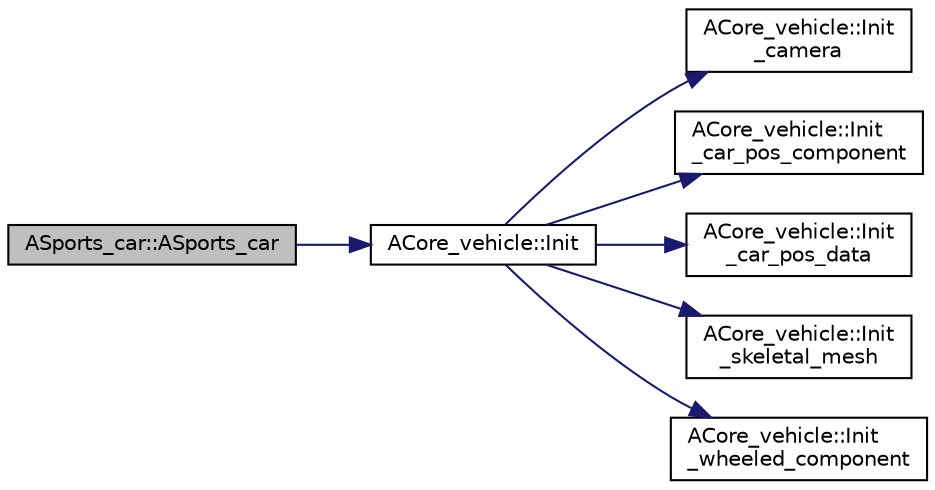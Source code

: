 digraph "ASports_car::ASports_car"
{
 // LATEX_PDF_SIZE
  edge [fontname="Helvetica",fontsize="10",labelfontname="Helvetica",labelfontsize="10"];
  node [fontname="Helvetica",fontsize="10",shape=record];
  rankdir="LR";
  Node1 [label="ASports_car::ASports_car",height=0.2,width=0.4,color="black", fillcolor="grey75", style="filled", fontcolor="black",tooltip=" "];
  Node1 -> Node2 [color="midnightblue",fontsize="10",style="solid"];
  Node2 [label="ACore_vehicle::Init",height=0.2,width=0.4,color="black", fillcolor="white", style="filled",URL="$class_a_core__vehicle.html#ac8216aa437b1c28cba6f88a5ece06a20",tooltip="차량 종류에 따라 초기화"];
  Node2 -> Node3 [color="midnightblue",fontsize="10",style="solid"];
  Node3 [label="ACore_vehicle::Init\l_camera",height=0.2,width=0.4,color="black", fillcolor="white", style="filled",URL="$class_a_core__vehicle.html#a94463cecf3e4be14978df971e99c442d",tooltip="카메라 컴포넌트 초기화"];
  Node2 -> Node4 [color="midnightblue",fontsize="10",style="solid"];
  Node4 [label="ACore_vehicle::Init\l_car_pos_component",height=0.2,width=0.4,color="black", fillcolor="white", style="filled",URL="$class_a_core__vehicle.html#a6272a2c5dbe08aab73822ed9185c5ea2",tooltip=" "];
  Node2 -> Node5 [color="midnightblue",fontsize="10",style="solid"];
  Node5 [label="ACore_vehicle::Init\l_car_pos_data",height=0.2,width=0.4,color="black", fillcolor="white", style="filled",URL="$class_a_core__vehicle.html#a3f0aeaed9e81e356d560b46532ed7312",tooltip="자동차 문짝 및 좌석 위치 초기화"];
  Node2 -> Node6 [color="midnightblue",fontsize="10",style="solid"];
  Node6 [label="ACore_vehicle::Init\l_skeletal_mesh",height=0.2,width=0.4,color="black", fillcolor="white", style="filled",URL="$class_a_core__vehicle.html#a6729095072ee512814c21356b5751bd1",tooltip="차량 메시 초기화"];
  Node2 -> Node7 [color="midnightblue",fontsize="10",style="solid"];
  Node7 [label="ACore_vehicle::Init\l_wheeled_component",height=0.2,width=0.4,color="black", fillcolor="white", style="filled",URL="$class_a_core__vehicle.html#aaa5be8e81b3b2cf9db11e25bd747ae85",tooltip="차량 바퀴 컴포넌트 초기화"];
}
